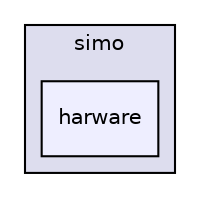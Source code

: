 digraph "core/include/simo/harware" {
  compound=true
  node [ fontsize="10", fontname="Helvetica"];
  edge [ labelfontsize="10", labelfontname="Helvetica"];
  subgraph clusterdir_eb293059644a82a490cf75e36ed4597e {
    graph [ bgcolor="#ddddee", pencolor="black", label="simo" fontname="Helvetica", fontsize="10", URL="dir_eb293059644a82a490cf75e36ed4597e.html"]
  dir_eafc25feddbbb222ea04d368fc472e44 [shape=box, label="harware", style="filled", fillcolor="#eeeeff", pencolor="black", URL="dir_eafc25feddbbb222ea04d368fc472e44.html"];
  }
}
